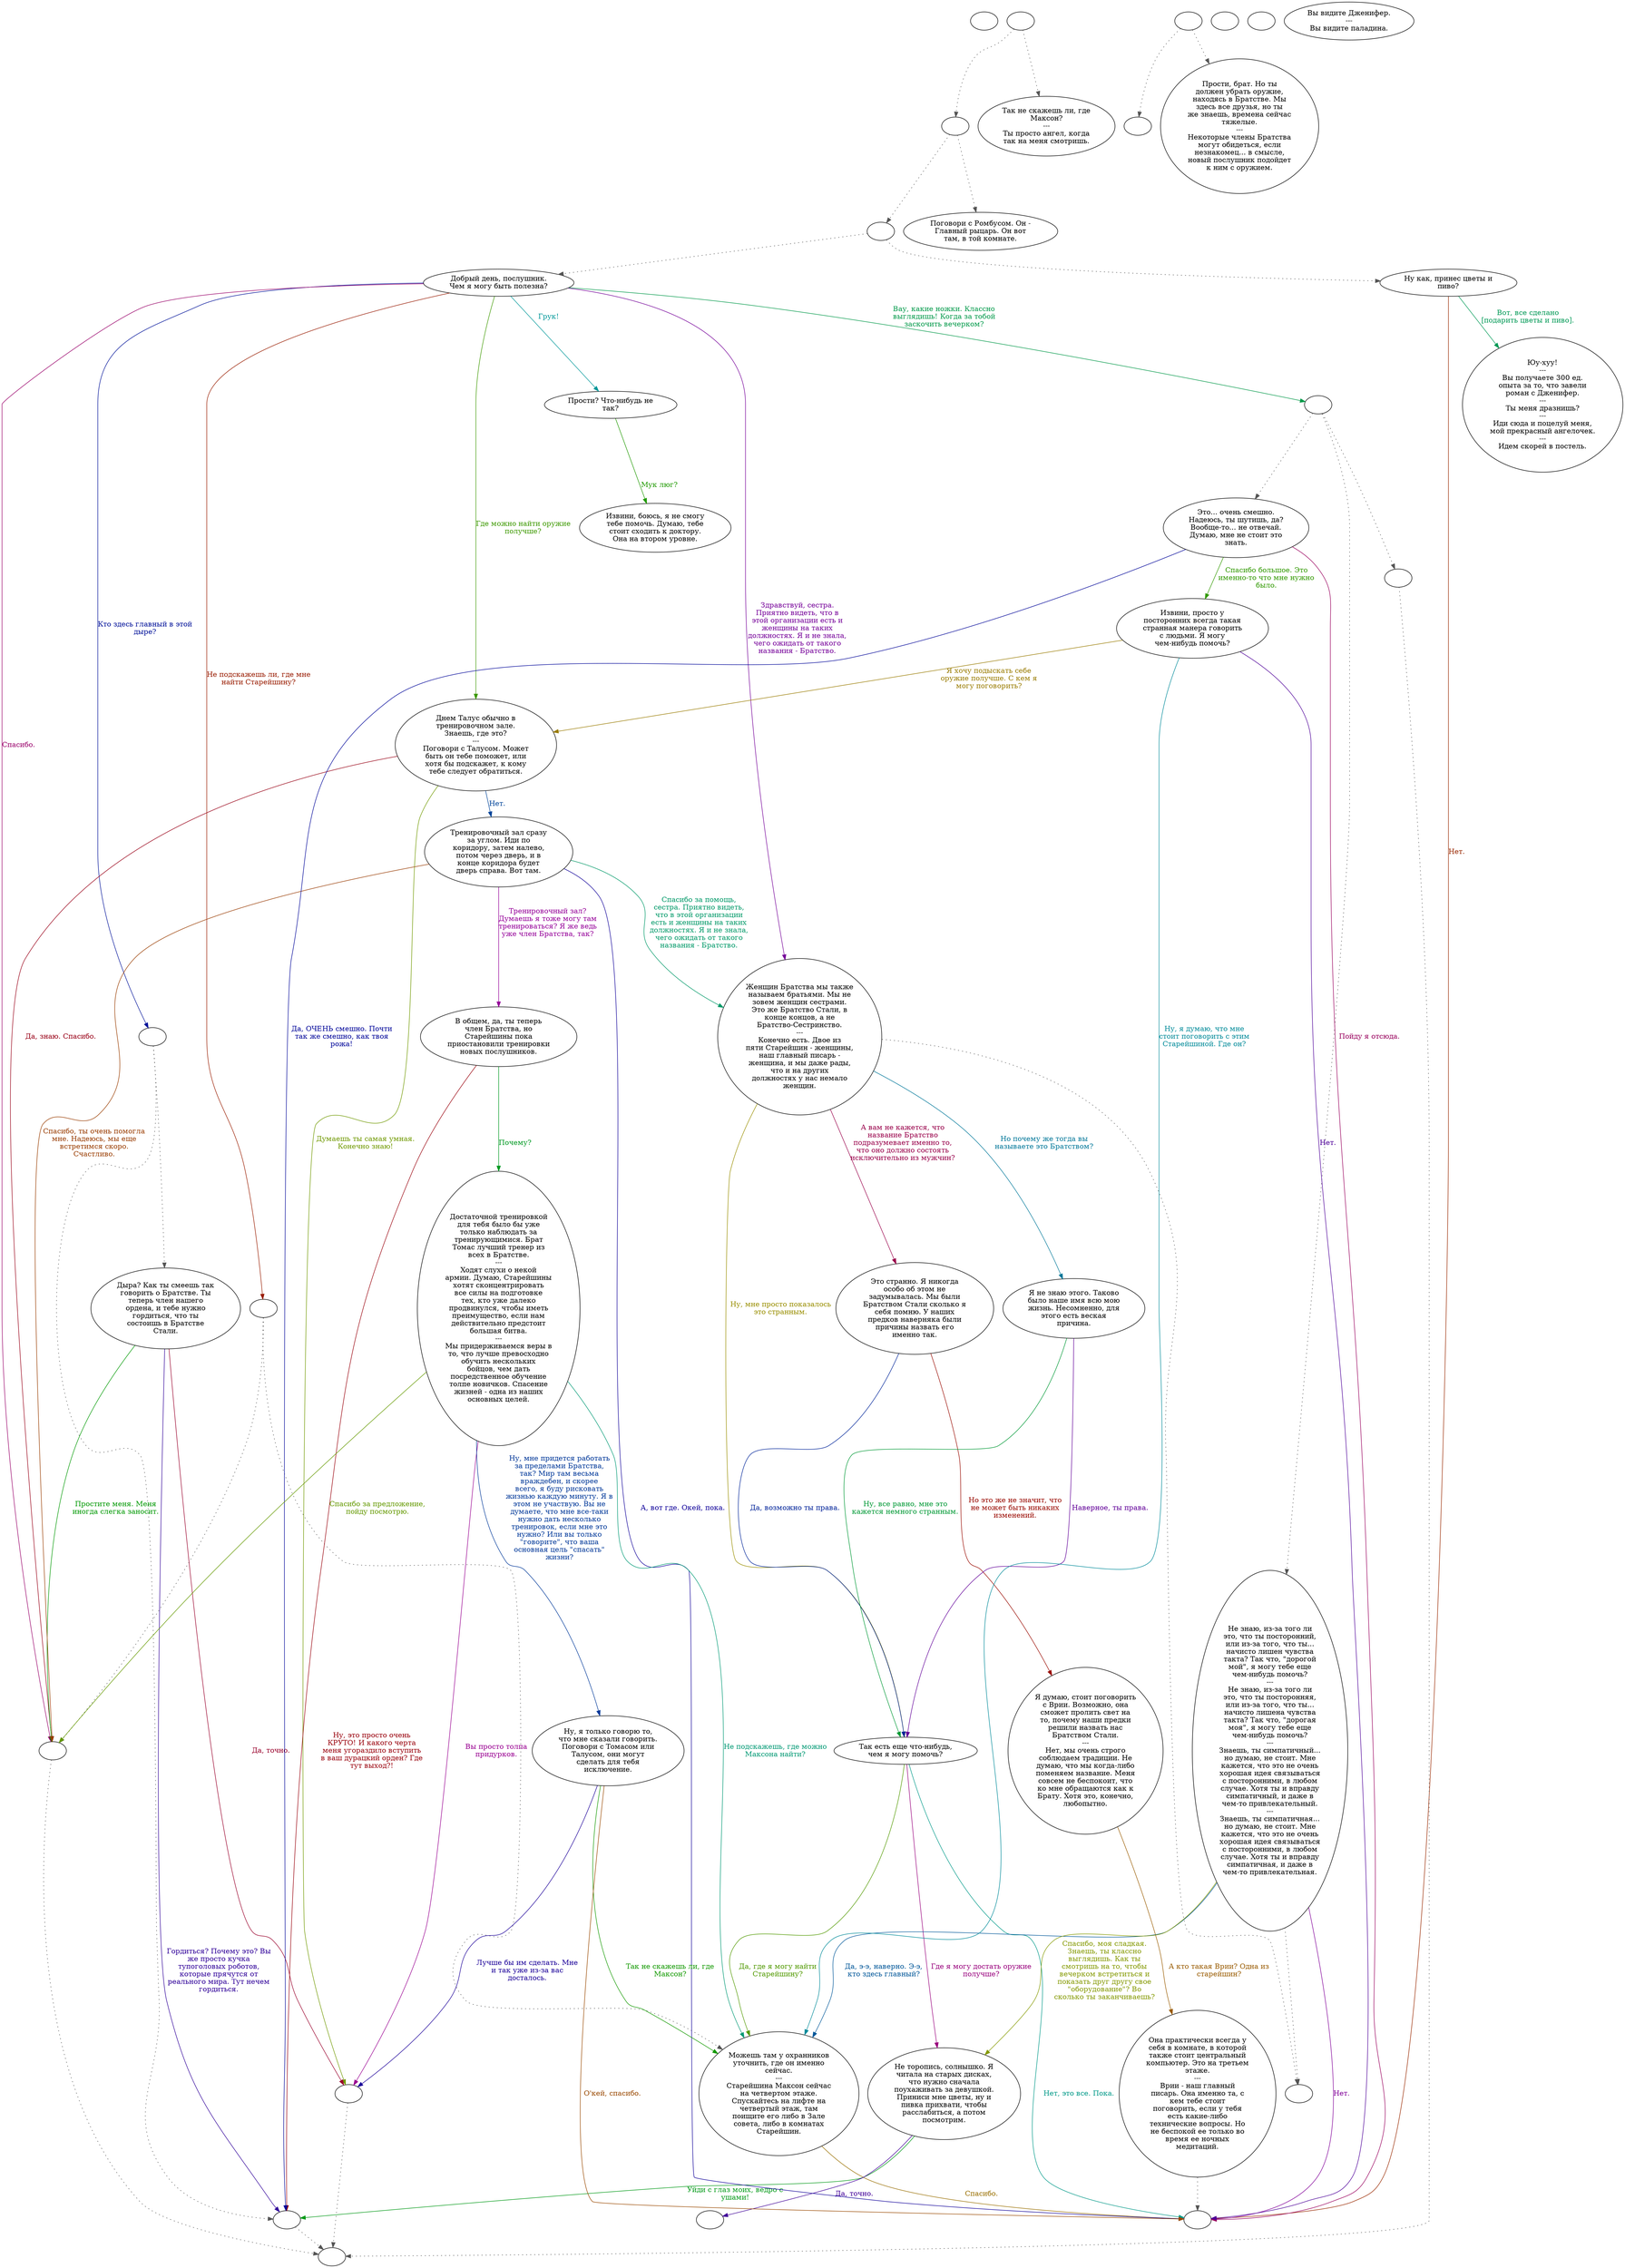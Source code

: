 digraph jennifer {
  "start" [style=filled       fillcolor="#FFFFFF"       color="#000000"]
  "start" [label=""]
  "pre_dialogue" [style=filled       fillcolor="#FFFFFF"       color="#000000"]
  "pre_dialogue" -> "do_dialogue" [style=dotted color="#555555"]
  "pre_dialogue" -> "JenniferRandom3" [style=dotted color="#555555"]
  "pre_dialogue" [label=""]
  "do_dialogue" [style=filled       fillcolor="#FFFFFF"       color="#000000"]
  "do_dialogue" -> "Jennifer01" [style=dotted color="#555555"]
  "do_dialogue" -> "Jennifer25" [style=dotted color="#555555"]
  "do_dialogue" [label=""]
  "weapon_check" [style=filled       fillcolor="#FFFFFF"       color="#000000"]
  "weapon_check" [label=""]
  "Jennifer00" [style=filled       fillcolor="#FFFFFF"       color="#000000"]
  "Jennifer00" [label="Прости, брат. Но ты\nдолжен убрать оружие,\nнаходясь в Братстве. Мы\nздесь все друзья, но ты\nже знаешь, времена сейчас\nтяжелые.\n---\nНекоторые члены Братства\nмогут обидеться, если\nнезнакомец... в смысле,\nновый послушник подойдет\nк ним с оружием."]
  "Jennifer01" [style=filled       fillcolor="#FFFFFF"       color="#000000"]
  "Jennifer01" [label="Добрый день, послушник.\nЧем я могу быть полезна?"]
  "Jennifer01" -> "Jennifer14" [label="Здравствуй, сестра.\nПриятно видеть, что в\nэтой организации есть и\nженщины на таких\nдолжностях. Я и не знала,\nчего ожидать от такого\nназвания - Братство." color="#750099" fontcolor="#750099"]
  "Jennifer01" -> "JenniferCharm" [label="Вау, какие ножки. Классно\nвыглядишь! Когда за тобой\nзаскочить вечерком?" color="#009949" fontcolor="#009949"]
  "Jennifer01" -> "Jennifer01a" [label="Не подскажешь ли, где мне\nнайти Старейшину?" color="#991C00" fontcolor="#991C00"]
  "Jennifer01" -> "Jennifer01b" [label="Кто здесь главный в этой\nдыре?" color="#001199" fontcolor="#001199"]
  "Jennifer01" -> "Jennifer07" [label="Где можно найти оружие\nполучше?" color="#3D9900" fontcolor="#3D9900"]
  "Jennifer01" -> "UpReact" [label="Спасибо." color="#99006A" fontcolor="#99006A"]
  "Jennifer01" -> "Jennifer11" [label="Грук!" color="#009799" fontcolor="#009799"]
  "Jennifer01a" [style=filled       fillcolor="#FFFFFF"       color="#000000"]
  "Jennifer01a" -> "UpReact" [style=dotted color="#555555"]
  "Jennifer01a" -> "Jennifer02" [style=dotted color="#555555"]
  "Jennifer01a" [label=""]
  "Jennifer01b" [style=filled       fillcolor="#FFFFFF"       color="#000000"]
  "Jennifer01b" -> "BigDownReact" [style=dotted color="#555555"]
  "Jennifer01b" -> "Jennifer20" [style=dotted color="#555555"]
  "Jennifer01b" [label=""]
  "Jennifer02" [style=filled       fillcolor="#FFFFFF"       color="#000000"]
  "Jennifer02" [label="Можешь там у охранников\nуточнить, где он именно\nсейчас.\n---\nСтарейшина Максон сейчас\nна четвертом этаже.\nСпускайтесь на лифте на\nчетвертый этаж, там\nпоищите его либо в Зале\nсовета, либо в комнатах\nСтарейшин."]
  "Jennifer02" -> "JenniferEnd" [label="Спасибо." color="#996F00" fontcolor="#996F00"]
  "Jennifer05" [style=filled       fillcolor="#FFFFFF"       color="#000000"]
  "Jennifer05" [label="Не торопись, солнышко. Я\nчитала на старых дисках,\nчто нужно сначала\nпоухаживать за девушкой.\nПриниси мне цветы, ну и\nпивка прихвати, чтобы\nрасслабиться, а потом\nпосмотрим."]
  "Jennifer05" -> "Jennifer22" [label="Да, точно." color="#420099" fontcolor="#420099"]
  "Jennifer05" -> "BigDownReact" [label="Уйди с глаз моих, ведро с\nушами!" color="#009916" fontcolor="#009916"]
  "Jennifer07" [style=filled       fillcolor="#FFFFFF"       color="#000000"]
  "Jennifer07" [label="Днем Талус обычно в\nтренировочном зале.\nЗнаешь, где это?\n---\nПоговори с Талусом. Может\nбыть он тебе поможет, или\nхотя бы подскажет, к кому\nтебе следует обратиться."]
  "Jennifer07" -> "UpReact" [label="Да, знаю. Спасибо." color="#990017" fontcolor="#990017"]
  "Jennifer07" -> "Jennifer08" [label="Нет." color="#004499" fontcolor="#004499"]
  "Jennifer07" -> "DownReact" [label="Думаешь ты самая умная.\nКонечно знаю!" color="#709900" fontcolor="#709900"]
  "Jennifer08" [style=filled       fillcolor="#FFFFFF"       color="#000000"]
  "Jennifer08" [label="Тренировочный зал сразу\nза углом. Иди по\nкоридору, затем налево,\nпотом через дверь, и в\nконце коридора будет\nдверь справа. Вот там."]
  "Jennifer08" -> "Jennifer29" [label="Тренировочный зал?\nДумаешь я тоже могу там\nтренироваться? Я же ведь\nуже член Братства, так?" color="#950099" fontcolor="#950099"]
  "Jennifer08" -> "Jennifer14" [label="Спасибо за помощь,\nсестра. Приятно видеть,\nчто в этой организации\nесть и женщины на таких\nдолжностях. Я и не знала,\nчего ожидать от такого\nназвания - Братство." color="#009968" fontcolor="#009968"]
  "Jennifer08" -> "UpReact" [label="Спасибо, ты очень помогла\nмне. Надеюсь, мы еще\nвстретимся скоро.\nСчастливо." color="#993C00" fontcolor="#993C00"]
  "Jennifer08" -> "JenniferEnd" [label="А, вот где. Окей, пока." color="#0F0099" fontcolor="#0F0099"]
  "Jennifer11" [style=filled       fillcolor="#FFFFFF"       color="#000000"]
  "Jennifer11" [label="Прости? Что-нибудь не\nтак?"]
  "Jennifer11" -> "Jennifer13" [label="Мук люг?" color="#1E9900" fontcolor="#1E9900"]
  "Jennifer13" [style=filled       fillcolor="#FFFFFF"       color="#000000"]
  "Jennifer13" [label="Извини, боюсь, я не смогу\nтебе помочь. Думаю, тебе\nстоит сходить к доктору.\nОна на втором уровне."]
  "Jennifer14" [style=filled       fillcolor="#FFFFFF"       color="#000000"]
  "Jennifer14" -> "TopReact" [style=dotted color="#555555"]
  "Jennifer14" [label="Женщин Братства мы также\nназываем братьями. Мы не\nзовем женщин сестрами.\nЭто же Братство Стали, в\nконце концов, а не\nБратство-Сестринство.\n---\nКонечно есть. Двое из\nпяти Старейшин - женщины,\nнаш главный писарь -\nженщина, и мы даже рады,\nчто и на других\nдолжностях у нас немало\nженщин."]
  "Jennifer14" -> "Jennifer16" [label="А вам не кажется, что\nназвание Братство\nподразумевает именно то,\nчто оно должно состоять\nисключительно из мужчин?" color="#99004A" fontcolor="#99004A"]
  "Jennifer14" -> "Jennifer15" [label="Но почему же тогда вы\nназываете это Братством?" color="#007799" fontcolor="#007799"]
  "Jennifer14" -> "Jennifer17" [label="Ну, мне просто показалось\nэто странным." color="#998E00" fontcolor="#998E00"]
  "Jennifer15" [style=filled       fillcolor="#FFFFFF"       color="#000000"]
  "Jennifer15" [label="Я не знаю этого. Таково\nбыло наше имя всю мою\nжизнь. Несомненно, для\nэтого есть веская\nпричина."]
  "Jennifer15" -> "Jennifer17" [label="Наверное, ты права." color="#620099" fontcolor="#620099"]
  "Jennifer15" -> "Jennifer17" [label="Ну, все равно, мне это\nкажется немного странным." color="#009935" fontcolor="#009935"]
  "Jennifer16" [style=filled       fillcolor="#FFFFFF"       color="#000000"]
  "Jennifer16" [label="Это странно. Я никогда\nособо об этом не\nзадумывалась. Мы были\nБратством Стали сколько я\nсебя помню. У наших\nпредков наверняка были\nпричины назвать его\nименно так."]
  "Jennifer16" -> "Jennifer18" [label="Но это же не значит, что\nне может быть никаких\nизменений." color="#990900" fontcolor="#990900"]
  "Jennifer16" -> "Jennifer17" [label="Да, возможно ты права." color="#002499" fontcolor="#002499"]
  "Jennifer17" [style=filled       fillcolor="#FFFFFF"       color="#000000"]
  "Jennifer17" [label="Так есть еще что-нибудь,\nчем я могу помочь?"]
  "Jennifer17" -> "Jennifer02" [label="Да, где я могу найти\nСтарейшину?" color="#519900" fontcolor="#519900"]
  "Jennifer17" -> "Jennifer05" [label="Где я могу достать оружие\nполучше?" color="#99007D" fontcolor="#99007D"]
  "Jennifer17" -> "JenniferEnd" [label="Нет, это все. Пока." color="#009988" fontcolor="#009988"]
  "Jennifer18" [style=filled       fillcolor="#FFFFFF"       color="#000000"]
  "Jennifer18" [label="Я думаю, стоит поговорить\nс Врии. Возможно, она\nсможет пролить свет на\nто, почему наши предки\nрешили назвать нас\nБратством Стали.\n---\nНет, мы очень строго\nсоблюдаем традиции. Не\nдумаю, что мы когда-либо\nпоменяем название. Меня\nсовсем не беспокоит, что\nко мне обращаются как к\nБрату. Хотя это, конечно,\nлюбопытно."]
  "Jennifer18" -> "Jennifer19" [label="А кто такая Врии? Одна из\nстарейшин?" color="#995B00" fontcolor="#995B00"]
  "Jennifer19" [style=filled       fillcolor="#FFFFFF"       color="#000000"]
  "Jennifer19" -> "JenniferEnd" [style=dotted color="#555555"]
  "Jennifer19" [label="Она практически всегда у\nсебя в комнате, в которой\nтакже стоит центральный\nкомпьютер. Это на третьем\nэтаже.\n---\nВрии - наш главный\nписарь. Она именно та, с\nкем тебе стоит\nпоговорить, если у тебя\nесть какие-либо\nтехнические вопросы. Но\nне беспокой ее только во\nвремя ее ночных\nмедитаций."]
  "Jennifer20" [style=filled       fillcolor="#FFFFFF"       color="#000000"]
  "Jennifer20" [label="Дыра? Как ты смеешь так\nговорить о Братстве. Ты\nтеперь член нашего\nордена, и тебе нужно\nгордиться, что ты\nсостоишь в Братстве\nСтали."]
  "Jennifer20" -> "BigDownReact" [label="Гордиться? Почему это? Вы\nже просто кучка\nтупоголовых роботов,\nкоторые прячутся от\nреального мира. Тут нечем\nгордиться." color="#2F0099" fontcolor="#2F0099"]
  "Jennifer20" -> "UpReact" [label="Простите меня. Меня\nиногда слегка заносит." color="#009902" fontcolor="#009902"]
  "Jennifer20" -> "DownReact" [label="Да, точно." color="#99002B" fontcolor="#99002B"]
  "Jennifer21" [style=filled       fillcolor="#FFFFFF"       color="#000000"]
  "Jennifer21" [label="Юу-хуу!\n---\nВы получаете 300 ед.\nопыта за то, что завели\nроман с Дженифер.\n---\nТы меня дразнишь?\n---\nИди сюда и поцелуй меня,\nмой прекрасный ангелочек.\n---\nИдем скорей в постель."]
  "Jennifer22" [style=filled       fillcolor="#FFFFFF"       color="#000000"]
  "Jennifer22" [label=""]
  "Jennifer23" [style=filled       fillcolor="#FFFFFF"       color="#000000"]
  "Jennifer23" -> "TopReact" [style=dotted color="#555555"]
  "Jennifer23" [label="Не знаю, из-за того ли\nэто, что ты посторонний,\nили из-за того, что ты...\nначисто лишен чувства\nтакта? Так что, \"дорогой\nмой\", я могу тебе еще\nчем-нибудь помочь?\n---\nНе знаю, из-за того ли\nэто, что ты посторонняя,\nили из-за того, что ты...\nначисто лишена чувства\nтакта? Так что, \"дорогая\nмоя\", я могу тебе еще\nчем-нибудь помочь?\n---\nЗнаешь, ты симпатичный...\nно думаю, не стоит. Мне\nкажется, что это не очень\nхорошая идея связываться\nс посторонними, в любом\nслучае. Хотя ты и вправду\nсимпатичный, и даже в\nчем-то привлекательный.\n---\nЗнаешь, ты симпатичная...\nно думаю, не стоит. Мне\nкажется, что это не очень\nхорошая идея связываться\nс посторонними, в любом\nслучае. Хотя ты и вправду\nсимпатичная, и даже в\nчем-то привлекательная."]
  "Jennifer23" -> "Jennifer02" [label="Да, э-э, наверно. Э-э,\nкто здесь главный?" color="#005799" fontcolor="#005799"]
  "Jennifer23" -> "Jennifer05" [label="Спасибо, моя сладкая.\nЗнаешь, ты классно\nвыглядишь. Как ты\nсмотришь на то, чтобы\nвечерком встретиться и\nпоказать друг другу свое\n\"оборудование\"? Во\nсколько ты заканчиваешь?" color="#849900" fontcolor="#849900"]
  "Jennifer23" -> "JenniferEnd" [label="Нет." color="#810099" fontcolor="#810099"]
  "Jennifer25" [style=filled       fillcolor="#FFFFFF"       color="#000000"]
  "Jennifer25" [label="Ну как, принес цветы и\nпиво?"]
  "Jennifer25" -> "Jennifer21" [label="Вот, все сделано\n[подарить цветы и пиво]." color="#009955" fontcolor="#009955"]
  "Jennifer25" -> "JenniferEnd" [label="Нет." color="#992800" fontcolor="#992800"]
  "Jennifer26" [style=filled       fillcolor="#FFFFFF"       color="#000000"]
  "Jennifer26" [label="Это... очень смешно.\nНадеюсь, ты шутишь, да?\nВообще-то... не отвечай.\nДумаю, мне не стоит это\nзнать."]
  "Jennifer26" -> "BigDownReact" [label="Да, ОЧЕНЬ смешно. Почти\nтак же смешно, как твоя\nрожа!" color="#000599" fontcolor="#000599"]
  "Jennifer26" -> "Jennifer27" [label="Спасибо большое. Это\nименно-то что мне нужно\nбыло." color="#319900" fontcolor="#319900"]
  "Jennifer26" -> "JenniferEnd" [label="Пойду я отсюда." color="#99005E" fontcolor="#99005E"]
  "Jennifer27" [style=filled       fillcolor="#FFFFFF"       color="#000000"]
  "Jennifer27" [label="Извини, просто у\nпосторонних всегда такая\nстранная манера говорить\nс людьми. Я могу\nчем-нибудь помочь?"]
  "Jennifer27" -> "Jennifer02" [label="Ну, я думаю, что мне\nстоит поговорить с этим\nСтарейшиной. Где он?" color="#008A99" fontcolor="#008A99"]
  "Jennifer27" -> "Jennifer07" [label="Я хочу подыскать себе\nоружие получше. С кем я\nмогу поговорить?" color="#997B00" fontcolor="#997B00"]
  "Jennifer27" -> "JenniferEnd" [label="Нет." color="#4E0099" fontcolor="#4E0099"]
  "Jennifer29" [style=filled       fillcolor="#FFFFFF"       color="#000000"]
  "Jennifer29" [label="В общем, да, ты теперь\nчлен Братства, но\nСтарейшины пока\nприостановили тренировки\nновых послушников."]
  "Jennifer29" -> "Jennifer30" [label="Почему?" color="#009922" fontcolor="#009922"]
  "Jennifer29" -> "BigDownReact" [label="Ну, это просто очень\nКРУТО! И какого черта\nменя угораздило вступить\nв ваш дурацкий орден? Где\nтут выход?!" color="#99000B" fontcolor="#99000B"]
  "Jennifer30" [style=filled       fillcolor="#FFFFFF"       color="#000000"]
  "Jennifer30" [label="Достаточной тренировкой\nдля тебя было бы уже\nтолько наблюдать за\nтренирующимися. Брат\nТомас лучший тренер из\nвсех в Братстве.\n---\nХодят слухи о некой\nармии. Думаю, Старейшины\nхотят сконцентрировать\nвсе силы на подготовке\nтех, кто уже далеко\nпродвинулся, чтобы иметь\nпреимущество, если нам\nдействительно предстоит\nбольшая битва.\n---\nМы придерживаемся веры в\nто, что лучше превосходно\nобучить нескольких\nбойцов, чем дать\nпосредственное обучение\nтолпе новичков. Спасение\nжизней - одна из наших\nосновных целей."]
  "Jennifer30" -> "Jennifer31" [label="Ну, мне придется работать\nза пределами Братства,\nтак? Мир там весьма\nвраждебен, и скорее\nвсего, я буду рисковать\nжизнью каждую минуту. Я в\nэтом не участвую. Вы не\nдумаете, что мне все-таки\nнужно дать несколько\nтренировок, если мне это\nнужно? Или вы только\n\"говорите\", что ваша\nосновная цель \"спасать\"\nжизни?" color="#003899" fontcolor="#003899"]
  "Jennifer30" -> "UpReact" [label="Спасибо за предложение,\nпойду посмотрю." color="#649900" fontcolor="#649900"]
  "Jennifer30" -> "DownReact" [label="Вы просто толпа\nпридурков." color="#990091" fontcolor="#990091"]
  "Jennifer30" -> "Jennifer02" [label="Не подскажешь, где можно\nМаксона найти?" color="#009974" fontcolor="#009974"]
  "Jennifer31" [style=filled       fillcolor="#FFFFFF"       color="#000000"]
  "Jennifer31" [label="Ну, я только говорю то,\nчто мне сказали говорить.\nПоговори с Томасом или\nТалусом, они могут\nсделать для тебя\nисключение."]
  "Jennifer31" -> "JenniferEnd" [label="О'кей, спасибо." color="#994800" fontcolor="#994800"]
  "Jennifer31" -> "DownReact" [label="Лучше бы им сделать. Мне\nи так уже из-за вас\nдосталось." color="#1B0099" fontcolor="#1B0099"]
  "Jennifer31" -> "Jennifer02" [label="Так не скажешь ли, где\nМаксон?" color="#129900" fontcolor="#129900"]
  "JenniferCharm" [style=filled       fillcolor="#FFFFFF"       color="#000000"]
  "JenniferCharm" -> "BigUpReact" [style=dotted color="#555555"]
  "JenniferCharm" -> "Jennifer23" [style=dotted color="#555555"]
  "JenniferCharm" -> "Jennifer26" [style=dotted color="#555555"]
  "JenniferCharm" [label=""]
  "JenniferEnd" [style=filled       fillcolor="#FFFFFF"       color="#000000"]
  "JenniferEnd" [label=""]
  "JenniferRandom1" [style=filled       fillcolor="#FFFFFF"       color="#000000"]
  "JenniferRandom1" [label="Так не скажешь ли, где\nМаксон?\n---\nТы просто ангел, когда\nтак на меня смотришь."]
  "JenniferRandom3" [style=filled       fillcolor="#FFFFFF"       color="#000000"]
  "JenniferRandom3" [label="Поговори с Ромбусом. Он -\nГлавный рыцарь. Он вот\nтам, в той комнате."]
  "critter_p_proc" [style=filled       fillcolor="#FFFFFF"       color="#000000"]
  "critter_p_proc" -> "weapon_check" [style=dotted color="#555555"]
  "critter_p_proc" -> "Jennifer00" [style=dotted color="#555555"]
  "critter_p_proc" [label=""]
  "pickup_p_proc" [style=filled       fillcolor="#FFFFFF"       color="#000000"]
  "pickup_p_proc" [label=""]
  "talk_p_proc" [style=filled       fillcolor="#FFFFFF"       color="#000000"]
  "talk_p_proc" -> "JenniferRandom1" [style=dotted color="#555555"]
  "talk_p_proc" -> "pre_dialogue" [style=dotted color="#555555"]
  "talk_p_proc" [label=""]
  "destroy_p_proc" [style=filled       fillcolor="#FFFFFF"       color="#000000"]
  "destroy_p_proc" [label=""]
  "look_at_p_proc" [style=filled       fillcolor="#FFFFFF"       color="#000000"]
  "look_at_p_proc" [label="Вы видите Дженифер.\n---\nВы видите паладина."]
  "ReactToLevel" [style=filled       fillcolor="#FFFFFF"       color="#000000"]
  "ReactToLevel" [label=""]
  "UpReact" [style=filled       fillcolor="#FFFFFF"       color="#000000"]
  "UpReact" -> "ReactToLevel" [style=dotted color="#555555"]
  "UpReact" [label=""]
  "DownReact" [style=filled       fillcolor="#FFFFFF"       color="#000000"]
  "DownReact" -> "ReactToLevel" [style=dotted color="#555555"]
  "DownReact" [label=""]
  "TopReact" [style=filled       fillcolor="#FFFFFF"       color="#000000"]
  "TopReact" [label=""]
  "BigUpReact" [style=filled       fillcolor="#FFFFFF"       color="#000000"]
  "BigUpReact" -> "ReactToLevel" [style=dotted color="#555555"]
  "BigUpReact" [label=""]
  "BigDownReact" [style=filled       fillcolor="#FFFFFF"       color="#000000"]
  "BigDownReact" -> "ReactToLevel" [style=dotted color="#555555"]
  "BigDownReact" [label=""]
}